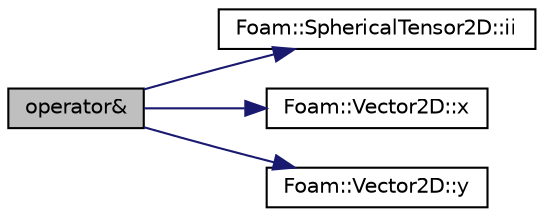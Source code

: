 digraph "operator&amp;"
{
  bgcolor="transparent";
  edge [fontname="Helvetica",fontsize="10",labelfontname="Helvetica",labelfontsize="10"];
  node [fontname="Helvetica",fontsize="10",shape=record];
  rankdir="LR";
  Node1 [label="operator&",height=0.2,width=0.4,color="black", fillcolor="grey75", style="filled", fontcolor="black"];
  Node1 -> Node2 [color="midnightblue",fontsize="10",style="solid",fontname="Helvetica"];
  Node2 [label="Foam::SphericalTensor2D::ii",height=0.2,width=0.4,color="black",URL="$a02492.html#a78451bea1dc260fb118d27eced566c17"];
  Node1 -> Node3 [color="midnightblue",fontsize="10",style="solid",fontname="Helvetica"];
  Node3 [label="Foam::Vector2D::x",height=0.2,width=0.4,color="black",URL="$a02906.html#aeb7dc4a97968c543f58f9c7082e55757"];
  Node1 -> Node4 [color="midnightblue",fontsize="10",style="solid",fontname="Helvetica"];
  Node4 [label="Foam::Vector2D::y",height=0.2,width=0.4,color="black",URL="$a02906.html#a77c00b469d89c23bd35d2eb236140f70"];
}
